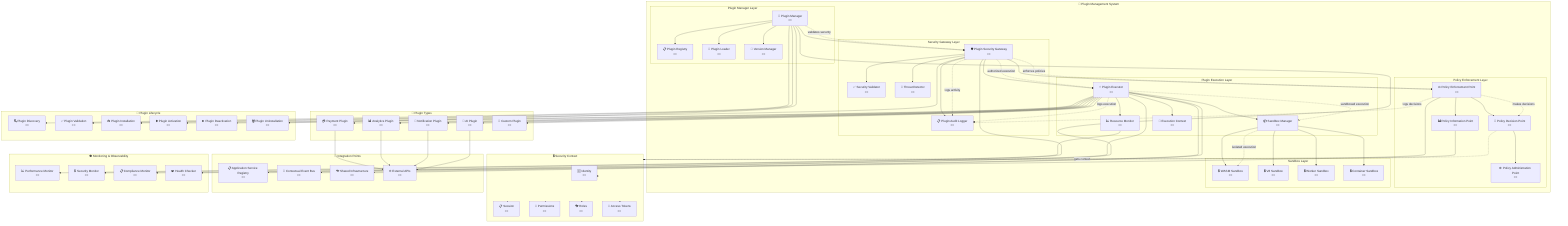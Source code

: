 graph TB
    %% ===== PLUGIN MANAGEMENT SYSTEM =====
    subgraph PluginSystem ["🔌 Plugin Management System"]
        
        %% ===== PLUGIN MANAGER LAYER =====
        subgraph PluginManagerLayer ["Plugin Manager Layer"]
            PluginManager["🔌 Plugin Manager<br/><<Manager>>"]
            PluginRegistry["📋 Plugin Registry<br/><<Registry>>"]
            PluginLoader["📂 Plugin Loader<br/><<Loader>>"]
            VersionManager["🔄 Version Manager<br/><<VersionControl>>"]
        end
        
        %% ===== SECURITY GATEWAY LAYER =====
        subgraph SecurityGatewayLayer ["Security Gateway Layer"]
            PluginSecurityGateway["🛡️ Plugin Security Gateway<br/><<SecurityGateway>>"]
            SecurityValidator["✅ Security Validator<br/><<Validator>>"]
            PluginAuditLogger["📋 Plugin Audit Logger<br/><<AuditLogger>>"]
            ThreatDetector["🚨 Threat Detector<br/><<ThreatDetection>>"]
        end
        
        %% ===== POLICY ENFORCEMENT LAYER =====
        subgraph PolicyLayer ["Policy Enforcement Layer"]
            PolicyEnforcementPoint["⚖️ Policy Enforcement Point<br/><<PEP>>"]
            PolicyDecisionPoint["🎯 Policy Decision Point<br/><<PDP>>"]
            PolicyInformationPoint["📊 Policy Information Point<br/><<PIP>>"]
            PolicyAdministrationPoint["⚙️ Policy Administration Point<br/><<PAP>>"]
        end
        
        %% ===== PLUGIN EXECUTION LAYER =====
        subgraph ExecutionLayer ["Plugin Execution Layer"]
            PluginExecutor["⚡ Plugin Executor<br/><<Executor>>"]
            SandboxManager["📦 Sandbox Manager<br/><<SandboxManager>>"]
            ResourceMonitor["📈 Resource Monitor<br/><<Monitor>>"]
            ExecutionContext["🎯 Execution Context<br/><<Context>>"]
        end
        
        %% ===== SANDBOX IMPLEMENTATIONS =====
        subgraph SandboxLayer ["Sandbox Layer"]
            WasmSandbox["🔒 WASM Sandbox<br/><<Isolation>>"]
            V8Sandbox["🔒 V8 Sandbox<br/><<Isolation>>"]
            WorkerSandbox["🔒 Worker Sandbox<br/><<Isolation>>"]
            ContainerSandbox["🔒 Container Sandbox<br/><<Isolation>>"]
        end
    end
    
    %% ===== PLUGIN TYPES =====
    subgraph PluginTypes ["🔌 Plugin Types"]
        PaymentPlugin["💳 Payment Plugin<br/><<BusinessPlugin>>"]
        AnalyticsPlugin["📊 Analytics Plugin<br/><<BusinessPlugin>>"]
        NotificationPlugin["🔔 Notification Plugin<br/><<BusinessPlugin>>"]
        AIPlugin["🤖 AI Plugin<br/><<BusinessPlugin>>"]
        CustomPlugin["🎨 Custom Plugin<br/><<BusinessPlugin>>"]
    end
    
    %% ===== SECURITY CONTEXT =====
    subgraph SecurityContext ["🔒 Security Context"]
        Identity["🆔 Identity<br/><<Identity>>"]
        Session["📋 Session<br/><<Session>>"]
        Permissions["🔑 Permissions<br/><<Permissions>>"]
        Roles["🎭 Roles<br/><<Roles>>"]
        AccessTokens["🎫 Access Tokens<br/><<Tokens>>"]
    end
    
    %% ===== INTEGRATION POINTS =====
    subgraph IntegrationPoints ["🔗 Integration Points"]
        ApplicationServiceRegistry["📋 Application Service Registry<br/><<Registry>>"]
        ContextualEventBus["📨 Contextual Event Bus<br/><<EventBus>>"]
        SharedInfrastructure["🏗️ Shared Infrastructure<br/><<Infrastructure>>"]
        ExternalAPIs["🌐 External APIs<br/><<External>>"]
    end
    
    %% ===== PLUGIN LIFECYCLE =====
    subgraph PluginLifecycle ["🔄 Plugin Lifecycle"]
        PluginDiscovery["🔍 Plugin Discovery<br/><<Discovery>>"]
        PluginValidation["✅ Plugin Validation<br/><<Validation>>"]
        PluginInstallation["📥 Plugin Installation<br/><<Installation>>"]
        PluginActivation["▶️ Plugin Activation<br/><<Activation>>"]
        PluginDeactivation["⏸️ Plugin Deactivation<br/><<Deactivation>>"]
        PluginUninstallation["🗑️ Plugin Uninstallation<br/><<Uninstallation>>"]
    end
    
    %% ===== MONITORING & OBSERVABILITY =====
    subgraph MonitoringLayer ["👁️ Monitoring & Observability"]
        PerformanceMonitor["📈 Performance Monitor<br/><<Monitor>>"]
        SecurityMonitor["🔒 Security Monitor<br/><<Monitor>>"]
        ComplianceMonitor["📋 Compliance Monitor<br/><<Monitor>>"]
        HealthChecker["❤️ Health Checker<br/><<Health>>"]
    end
    
    %% ===== PLUGIN MANAGER RELATIONSHIPS =====
    PluginManager --> PluginRegistry
    PluginManager --> PluginLoader
    PluginManager --> VersionManager
    PluginManager --> PluginSecurityGateway
    
    %% ===== SECURITY GATEWAY RELATIONSHIPS =====
    PluginSecurityGateway --> SecurityValidator
    PluginSecurityGateway --> PluginAuditLogger
    PluginSecurityGateway --> ThreatDetector
    PluginSecurityGateway --> PolicyEnforcementPoint
    
    %% ===== POLICY ENFORCEMENT RELATIONSHIPS =====
    PolicyEnforcementPoint --> PolicyDecisionPoint
    PolicyEnforcementPoint --> PolicyInformationPoint
    PolicyDecisionPoint --> PolicyAdministrationPoint
    PolicyInformationPoint --> SecurityContext
    
    %% ===== EXECUTION LAYER RELATIONSHIPS =====
    PluginSecurityGateway --> PluginExecutor
    PluginExecutor --> SandboxManager
    PluginExecutor --> ResourceMonitor
    PluginExecutor --> ExecutionContext
    
    %% ===== SANDBOX RELATIONSHIPS =====
    SandboxManager --> WasmSandbox
    SandboxManager --> V8Sandbox
    SandboxManager --> WorkerSandbox
    SandboxManager --> ContainerSandbox
    
    %% ===== PLUGIN TYPE RELATIONSHIPS =====
    PluginExecutor --> PaymentPlugin
    PluginExecutor --> AnalyticsPlugin
    PluginExecutor --> NotificationPlugin
    PluginExecutor --> AIPlugin
    PluginExecutor --> CustomPlugin
    
    %% ===== SECURITY CONTEXT RELATIONSHIPS =====
    SecurityContext --> Identity
    SecurityContext --> Session
    SecurityContext --> Permissions
    SecurityContext --> Roles
    SecurityContext --> AccessTokens
    
    %% ===== INTEGRATION RELATIONSHIPS =====
    PluginManager --> ApplicationServiceRegistry
    PluginExecutor --> ContextualEventBus
    PluginExecutor --> SharedInfrastructure
    PaymentPlugin --> ExternalAPIs
    AnalyticsPlugin --> ExternalAPIs
    NotificationPlugin --> ExternalAPIs
    AIPlugin --> ExternalAPIs
    
    %% ===== LIFECYCLE RELATIONSHIPS =====
    PluginManager --> PluginDiscovery
    PluginSecurityGateway --> PluginValidation
    PluginManager --> PluginInstallation
    PluginExecutor --> PluginActivation
    PluginExecutor --> PluginDeactivation
    PluginManager --> PluginUninstallation
    
    %% ===== MONITORING RELATIONSHIPS =====
    ResourceMonitor --> PerformanceMonitor
    PluginSecurityGateway --> SecurityMonitor
    PolicyEnforcementPoint --> ComplianceMonitor
    PluginExecutor --> HealthChecker
    
    %% ===== SECURITY FLOW =====
    PluginManager -.->|validates security| PluginSecurityGateway
    PluginSecurityGateway -.->|enforces policies| PolicyEnforcementPoint
    PolicyEnforcementPoint -.->|makes decisions| PolicyDecisionPoint
    PolicyDecisionPoint -.->|gets context| SecurityContext
    
    %% ===== EXECUTION FLOW =====
    PluginSecurityGateway -.->|authorized execution| PluginExecutor
    PluginExecutor -.->|sandboxed execution| SandboxManager
    SandboxManager -.->|isolated execution| WasmSandbox
    
    %% ===== AUDIT FLOW =====
    PluginSecurityGateway -.->|logs activity| PluginAuditLogger
    PolicyEnforcementPoint -.->|logs decisions| PluginAuditLogger
    PluginExecutor -.->|logs execution| PluginAuditLogger